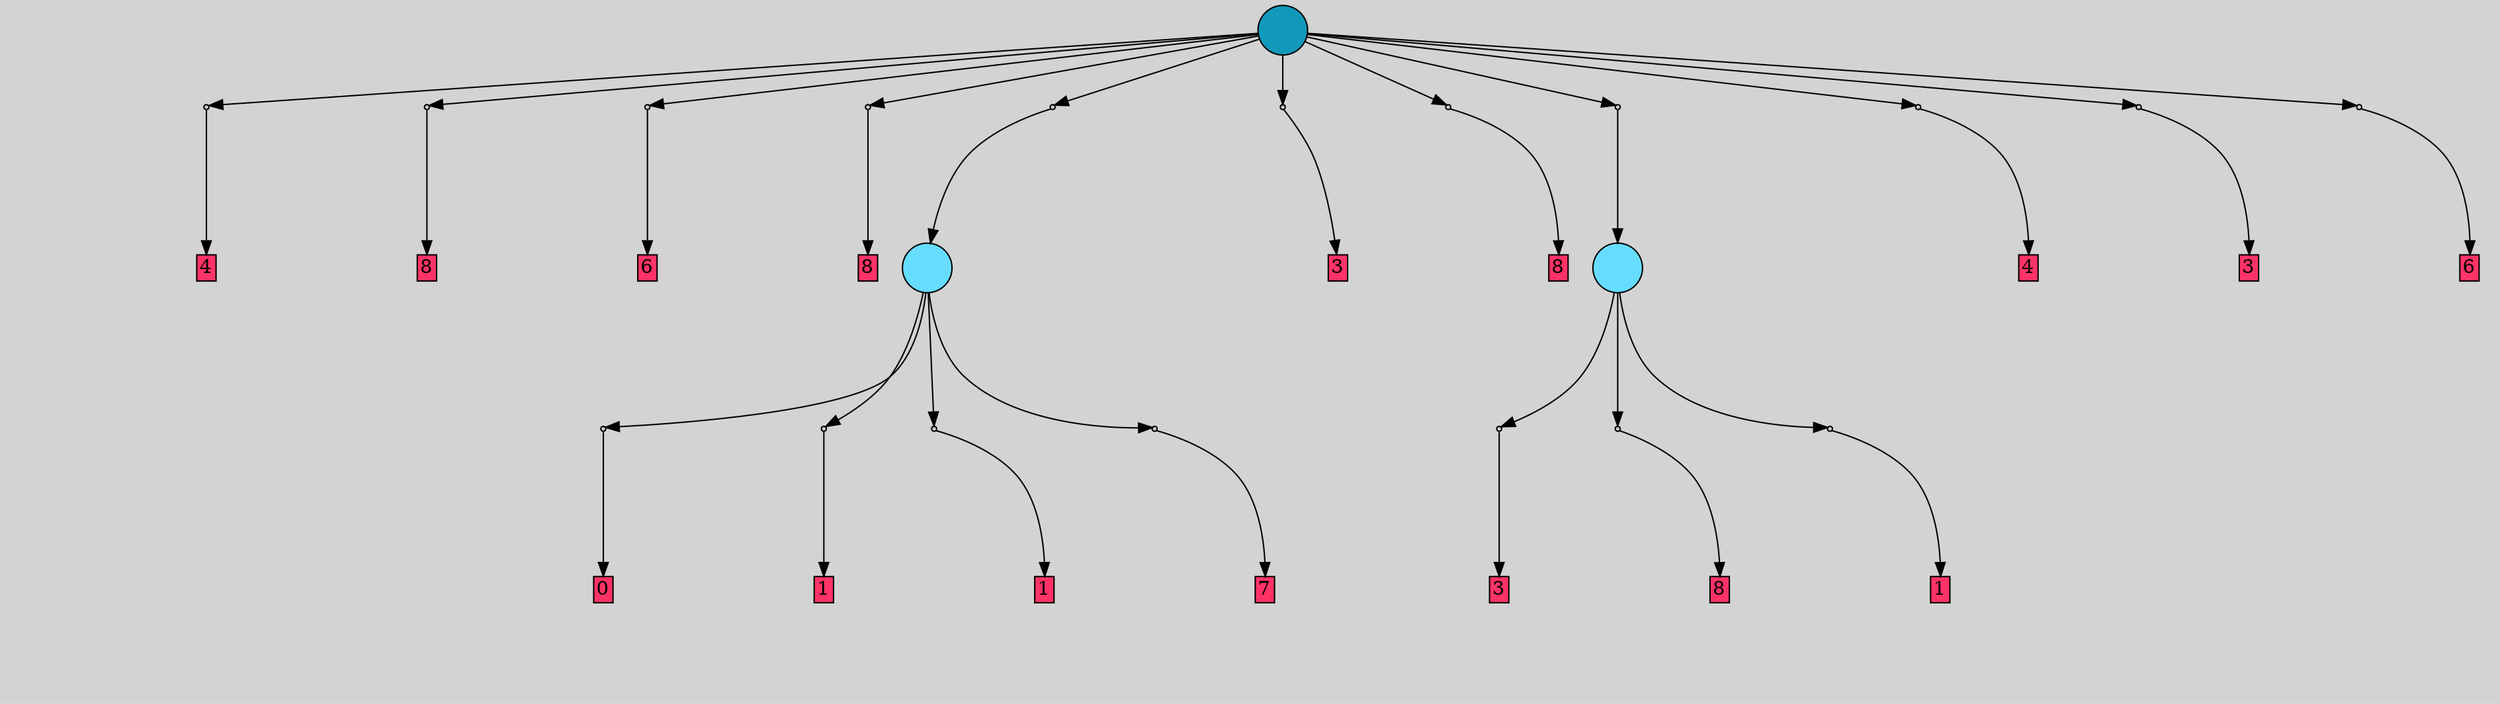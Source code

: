 // File exported with GEGELATI v1.3.1
// On the 2024-04-13 02:47:17
// With the File::TPGGraphDotExporter
digraph{
	graph[pad = "0.212, 0.055" bgcolor = lightgray]
	node[shape=circle style = filled label = ""]
		T26 [fillcolor="#66ddff"]
		T1276 [fillcolor="#66ddff"]
		T2565 [fillcolor="#1199bb"]
		P33655 [fillcolor="#cccccc" shape=point] //
		I33655 [shape=box style=invis label="1|6&2|0#2|6&#92;n0|3&4|2#0|1&#92;n4|1&4|3#4|7&#92;n1|1&3|5#4|7&#92;n3|3&3|4#3|7&#92;n5|2&2|7#0|2&#92;n"]
		P33655 -> I33655[style=invis]
		A27331 [fillcolor="#ff3366" shape=box margin=0.03 width=0 height=0 label="0"]
		T26 -> P33655 -> A27331
		P33656 [fillcolor="#cccccc" shape=point] //
		I33656 [shape=box style=invis label="1|7&0|0#1|4&#92;n3|2&4|4#0|0&#92;n3|7&2|0#1|1&#92;n2|4&0|7#2|5&#92;n0|5&4|1#1|4&#92;n5|1&3|3#3|4&#92;n6|0&2|4#0|3&#92;n5|0&4|1#3|0&#92;n1|2&4|1#4|3&#92;n0|3&2|7#2|4&#92;n"]
		P33656 -> I33656[style=invis]
		A27332 [fillcolor="#ff3366" shape=box margin=0.03 width=0 height=0 label="1"]
		T26 -> P33656 -> A27332
		P33657 [fillcolor="#cccccc" shape=point] //
		I33657 [shape=box style=invis label="3|2&4|4#0|0&#92;n1|2&4|1#4|3&#92;n2|4&0|7#2|5&#92;n0|5&4|1#1|4&#92;n5|1&3|3#3|4&#92;n6|0&2|4#0|3&#92;n2|3&0|0#0|2&#92;n5|0&4|1#3|0&#92;n3|7&2|0#1|1&#92;n0|3&2|7#2|5&#92;n"]
		P33657 -> I33657[style=invis]
		A27333 [fillcolor="#ff3366" shape=box margin=0.03 width=0 height=0 label="1"]
		T26 -> P33657 -> A27333
		P33658 [fillcolor="#cccccc" shape=point] //
		I33658 [shape=box style=invis label="3|7&4|1#3|5&#92;n5|4&3|3#2|0&#92;n0|2&3|4#1|1&#92;n1|2&0|3#0|1&#92;n3|7&3|7#0|4&#92;n4|5&0|3#2|2&#92;n5|2&0|1#0|7&#92;n0|5&3|5#1|0&#92;n1|7&3|4#2|2&#92;n"]
		P33658 -> I33658[style=invis]
		A27334 [fillcolor="#ff3366" shape=box margin=0.03 width=0 height=0 label="7"]
		T26 -> P33658 -> A27334
		P33659 [fillcolor="#cccccc" shape=point] //
		I33659 [shape=box style=invis label="3|0&3|2#2|0&#92;n4|6&1|5#0|7&#92;n5|1&1|7#1|7&#92;n0|6&0|4#0|2&#92;n5|6&1|4#0|2&#92;n4|2&3|3#3|0&#92;n2|4&4|0#4|4&#92;n3|6&2|1#0|5&#92;n2|7&1|7#2|1&#92;n1|6&2|7#2|2&#92;n"]
		P33659 -> I33659[style=invis]
		A27335 [fillcolor="#ff3366" shape=box margin=0.03 width=0 height=0 label="3"]
		T1276 -> P33659 -> A27335
		P33660 [fillcolor="#cccccc" shape=point] //
		I33660 [shape=box style=invis label="2|5&0|5#1|6&#92;n0|6&1|0#1|5&#92;n0|3&0|5#4|3&#92;n6|6&2|1#2|7&#92;n4|5&4|3#2|1&#92;n6|0&3|1#1|1&#92;n1|4&1|0#3|1&#92;n5|7&2|3#2|2&#92;n"]
		P33660 -> I33660[style=invis]
		A27336 [fillcolor="#ff3366" shape=box margin=0.03 width=0 height=0 label="8"]
		T1276 -> P33660 -> A27336
		P33661 [fillcolor="#cccccc" shape=point] //
		I33661 [shape=box style=invis label="6|2&1|3#1|7&#92;n4|3&4|0#0|0&#92;n3|3&2|0#4|6&#92;n1|0&0|5#4|1&#92;n2|7&3|5#3|4&#92;n1|2&0|3#3|2&#92;n6|6&2|6#3|2&#92;n5|2&0|0#0|0&#92;n"]
		P33661 -> I33661[style=invis]
		A27337 [fillcolor="#ff3366" shape=box margin=0.03 width=0 height=0 label="1"]
		T1276 -> P33661 -> A27337
		P33662 [fillcolor="#cccccc" shape=point] //
		I33662 [shape=box style=invis label="2|5&3|6#4|4&#92;n3|1&1|1#3|2&#92;n1|1&3|2#0|5&#92;n3|1&2|6#3|5&#92;n6|6&1|4#0|0&#92;n5|0&4|4#3|5&#92;n5|6&1|6#2|5&#92;n3|0&3|3#0|4&#92;n3|6&4|6#2|4&#92;n"]
		P33662 -> I33662[style=invis]
		A27338 [fillcolor="#ff3366" shape=box margin=0.03 width=0 height=0 label="4"]
		T2565 -> P33662 -> A27338
		P33663 [fillcolor="#cccccc" shape=point] //
		I33663 [shape=box style=invis label="2|5&0|5#4|6&#92;n0|6&1|0#1|5&#92;n0|3&0|5#4|3&#92;n5|7&2|3#2|2&#92;n4|5&4|3#2|1&#92;n6|0&3|1#1|1&#92;n1|4&1|0#3|1&#92;n1|2&3|1#3|4&#92;n6|6&2|1#2|7&#92;n"]
		P33663 -> I33663[style=invis]
		A27339 [fillcolor="#ff3366" shape=box margin=0.03 width=0 height=0 label="8"]
		T2565 -> P33663 -> A27339
		P33664 [fillcolor="#cccccc" shape=point] //
		I33664 [shape=box style=invis label="4|7&0|1#0|2&#92;n4|6&0|1#2|1&#92;n1|1&2|3#0|5&#92;n4|3&4|0#2|4&#92;n4|0&2|5#4|5&#92;n2|7&0|1#0|6&#92;n5|7&4|1#4|5&#92;n0|7&4|5#3|3&#92;n1|3&4|0#4|5&#92;n"]
		P33664 -> I33664[style=invis]
		A27340 [fillcolor="#ff3366" shape=box margin=0.03 width=0 height=0 label="6"]
		T2565 -> P33664 -> A27340
		P33665 [fillcolor="#cccccc" shape=point] //
		I33665 [shape=box style=invis label="0|6&1|0#1|5&#92;n6|6&2|1#2|7&#92;n2|5&0|5#4|6&#92;n4|2&4|3#4|1&#92;n4|3&0|5#4|3&#92;n5|0&3|1#1|1&#92;n6|1&0|1#3|5&#92;n"]
		P33665 -> I33665[style=invis]
		A27341 [fillcolor="#ff3366" shape=box margin=0.03 width=0 height=0 label="8"]
		T2565 -> P33665 -> A27341
		P33666 [fillcolor="#cccccc" shape=point] //
		I33666 [shape=box style=invis label="4|4&4|0#3|7&#92;n2|4&4|7#2|7&#92;n4|4&2|5#4|5&#92;n0|4&1|4#1|3&#92;n6|7&3|5#4|3&#92;n1|1&3|7#3|5&#92;n5|0&4|4#4|5&#92;n1|3&1|0#3|7&#92;n6|3&2|4#0|3&#92;n3|1&1|6#1|5&#92;n"]
		P33666 -> I33666[style=invis]
		T2565 -> P33666 -> T26
		P33667 [fillcolor="#cccccc" shape=point] //
		I33667 [shape=box style=invis label="3|0&3|2#0|0&#92;n1|6&2|7#2|2&#92;n0|6&0|4#0|2&#92;n4|6&1|5#0|7&#92;n3|6&2|1#0|5&#92;n2|7&1|7#2|1&#92;n5|3&3|6#4|2&#92;n4|4&3|3#3|0&#92;n2|4&4|0#4|4&#92;n5|6&1|4#0|2&#92;n"]
		P33667 -> I33667[style=invis]
		A27342 [fillcolor="#ff3366" shape=box margin=0.03 width=0 height=0 label="3"]
		T2565 -> P33667 -> A27342
		P33668 [fillcolor="#cccccc" shape=point] //
		I33668 [shape=box style=invis label="2|5&0|5#4|6&#92;n0|6&1|0#1|5&#92;n2|6&2|4#4|5&#92;n0|3&0|5#4|3&#92;n5|7&2|3#2|2&#92;n6|0&3|1#1|1&#92;n1|4&1|0#3|1&#92;n1|2&3|1#3|4&#92;n6|6&2|1#2|7&#92;n"]
		P33668 -> I33668[style=invis]
		A27343 [fillcolor="#ff3366" shape=box margin=0.03 width=0 height=0 label="8"]
		T2565 -> P33668 -> A27343
		P33669 [fillcolor="#cccccc" shape=point] //
		I33669 [shape=box style=invis label="3|7&2|2#3|7&#92;n4|3&3|1#3|7&#92;n3|5&2|1#1|1&#92;n1|0&2|7#3|7&#92;n3|1&1|6#3|0&#92;n5|6&4|4#4|5&#92;n3|3&2|7#2|7&#92;n1|1&2|0#0|5&#92;n"]
		P33669 -> I33669[style=invis]
		T2565 -> P33669 -> T1276
		P33670 [fillcolor="#cccccc" shape=point] //
		I33670 [shape=box style=invis label="4|2&1|1#4|7&#92;n2|0&4|6#1|4&#92;n1|5&2|7#1|0&#92;n0|2&0|5#3|3&#92;n5|6&1|4#1|2&#92;n5|0&3|5#0|1&#92;n"]
		P33670 -> I33670[style=invis]
		A27344 [fillcolor="#ff3366" shape=box margin=0.03 width=0 height=0 label="4"]
		T2565 -> P33670 -> A27344
		P33671 [fillcolor="#cccccc" shape=point] //
		I33671 [shape=box style=invis label="3|3&1|3#1|4&#92;n5|6&1|4#0|2&#92;n1|6&2|7#2|2&#92;n0|6&0|4#0|2&#92;n3|0&3|2#0|0&#92;n3|6&2|1#0|5&#92;n4|2&3|3#3|0&#92;n5|1&3|3#4|4&#92;n2|7&1|7#2|1&#92;n4|6&1|5#0|7&#92;n"]
		P33671 -> I33671[style=invis]
		A27345 [fillcolor="#ff3366" shape=box margin=0.03 width=0 height=0 label="3"]
		T2565 -> P33671 -> A27345
		P33672 [fillcolor="#cccccc" shape=point] //
		I33672 [shape=box style=invis label="6|2&4|1#4|0&#92;n2|2&2|0#2|6&#92;n1|0&1|0#4|6&#92;n4|3&4|3#4|4&#92;n"]
		P33672 -> I33672[style=invis]
		A27346 [fillcolor="#ff3366" shape=box margin=0.03 width=0 height=0 label="6"]
		T2565 -> P33672 -> A27346
		{ rank= same T2565 }
}
